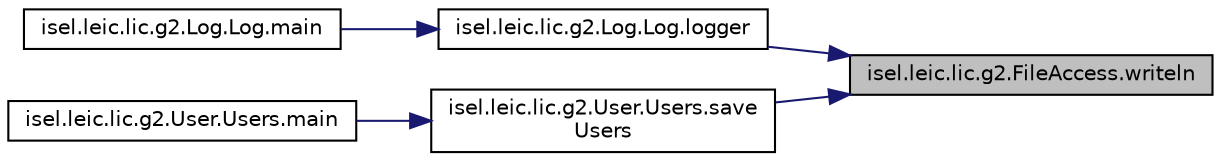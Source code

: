 digraph "isel.leic.lic.g2.FileAccess.writeln"
{
 // LATEX_PDF_SIZE
  edge [fontname="Helvetica",fontsize="10",labelfontname="Helvetica",labelfontsize="10"];
  node [fontname="Helvetica",fontsize="10",shape=record];
  rankdir="RL";
  Node1 [label="isel.leic.lic.g2.FileAccess.writeln",height=0.2,width=0.4,color="black", fillcolor="grey75", style="filled", fontcolor="black",tooltip=" "];
  Node1 -> Node2 [dir="back",color="midnightblue",fontsize="10",style="solid"];
  Node2 [label="isel.leic.lic.g2.Log.Log.logger",height=0.2,width=0.4,color="black", fillcolor="white", style="filled",URL="$classisel_1_1leic_1_1lic_1_1g2_1_1_log_1_1_log.html#a7f7a64ccd50a78d532e294967630d9ea",tooltip=" "];
  Node2 -> Node3 [dir="back",color="midnightblue",fontsize="10",style="solid"];
  Node3 [label="isel.leic.lic.g2.Log.Log.main",height=0.2,width=0.4,color="black", fillcolor="white", style="filled",URL="$classisel_1_1leic_1_1lic_1_1g2_1_1_log_1_1_log.html#a499f70f898a4a04ab9158fe5323acdb2",tooltip=" "];
  Node1 -> Node4 [dir="back",color="midnightblue",fontsize="10",style="solid"];
  Node4 [label="isel.leic.lic.g2.User.Users.save\lUsers",height=0.2,width=0.4,color="black", fillcolor="white", style="filled",URL="$classisel_1_1leic_1_1lic_1_1g2_1_1_user_1_1_users.html#a49126f41ff6b9052f92620165ffb6b28",tooltip=" "];
  Node4 -> Node5 [dir="back",color="midnightblue",fontsize="10",style="solid"];
  Node5 [label="isel.leic.lic.g2.User.Users.main",height=0.2,width=0.4,color="black", fillcolor="white", style="filled",URL="$classisel_1_1leic_1_1lic_1_1g2_1_1_user_1_1_users.html#ad8103c47c1ee43c315c5a28abf8d4fdc",tooltip=" "];
}
